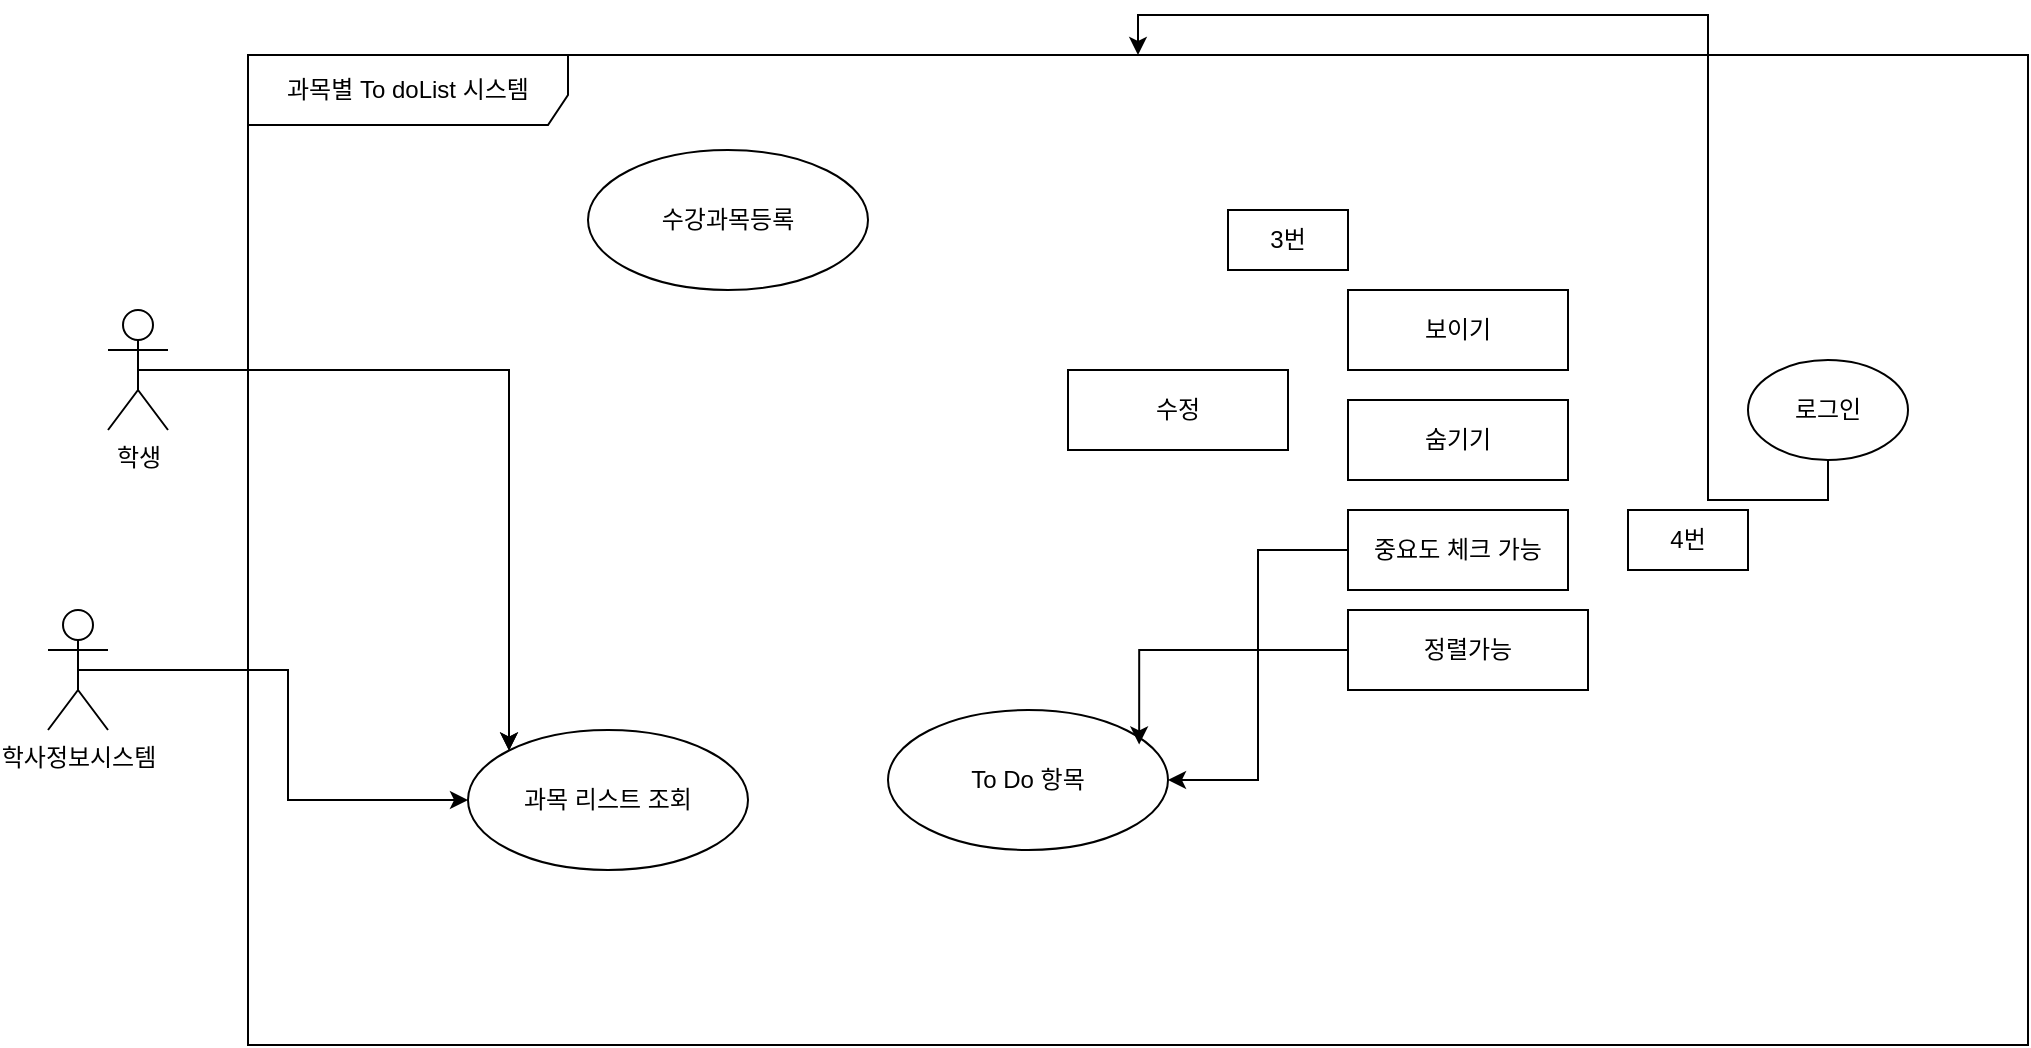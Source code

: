 <mxfile version="24.8.4">
  <diagram name="페이지-1" id="zLDG6PGTuD3OFIEH7AD8">
    <mxGraphModel dx="1050" dy="1622" grid="1" gridSize="10" guides="1" tooltips="1" connect="1" arrows="1" fold="1" page="1" pageScale="1" pageWidth="850" pageHeight="1100" math="0" shadow="0">
      <root>
        <mxCell id="0" />
        <mxCell id="1" parent="0" />
        <mxCell id="EN1RqwOB0s-N4DpJ5f6v-1" style="edgeStyle=orthogonalEdgeStyle;rounded=0;orthogonalLoop=1;jettySize=auto;html=1;entryX=0;entryY=0;entryDx=0;entryDy=0;" parent="1" source="hAZ7BS8OIwkYzedntqdI-1" target="QbLjZGvhFdgdJ97sdlxq-29" edge="1">
          <mxGeometry relative="1" as="geometry" />
        </mxCell>
        <mxCell id="QbLjZGvhFdgdJ97sdlxq-31" style="edgeStyle=orthogonalEdgeStyle;rounded=0;orthogonalLoop=1;jettySize=auto;html=1;exitX=0.5;exitY=0.5;exitDx=0;exitDy=0;exitPerimeter=0;entryX=0;entryY=0;entryDx=0;entryDy=0;" parent="1" source="hAZ7BS8OIwkYzedntqdI-1" target="QbLjZGvhFdgdJ97sdlxq-29" edge="1">
          <mxGeometry relative="1" as="geometry" />
        </mxCell>
        <mxCell id="hAZ7BS8OIwkYzedntqdI-1" value="학생" style="shape=umlActor;verticalLabelPosition=bottom;verticalAlign=top;html=1;outlineConnect=0;" parent="1" vertex="1">
          <mxGeometry x="80" y="140" width="30" height="60" as="geometry" />
        </mxCell>
        <mxCell id="QbLjZGvhFdgdJ97sdlxq-30" style="edgeStyle=orthogonalEdgeStyle;rounded=0;orthogonalLoop=1;jettySize=auto;html=1;exitX=0.5;exitY=0.5;exitDx=0;exitDy=0;exitPerimeter=0;entryX=0;entryY=0.5;entryDx=0;entryDy=0;" parent="1" source="hAZ7BS8OIwkYzedntqdI-2" target="QbLjZGvhFdgdJ97sdlxq-29" edge="1">
          <mxGeometry relative="1" as="geometry" />
        </mxCell>
        <mxCell id="hAZ7BS8OIwkYzedntqdI-2" value="학사정보시스템" style="shape=umlActor;verticalLabelPosition=bottom;verticalAlign=top;html=1;outlineConnect=0;" parent="1" vertex="1">
          <mxGeometry x="50" y="290" width="30" height="60" as="geometry" />
        </mxCell>
        <mxCell id="yUfuFuD09PTQG4UZW8ii-1" value="수강과목등록" style="ellipse;whiteSpace=wrap;html=1;strokeColor=default;align=center;verticalAlign=middle;fontFamily=Helvetica;fontSize=12;fontColor=default;fillColor=default;" parent="1" vertex="1">
          <mxGeometry x="320" y="60" width="140" height="70" as="geometry" />
        </mxCell>
        <mxCell id="QbLjZGvhFdgdJ97sdlxq-1" value="숨기기" style="html=1;whiteSpace=wrap;strokeColor=default;" parent="1" vertex="1">
          <mxGeometry x="700" y="185" width="110" height="40" as="geometry" />
        </mxCell>
        <mxCell id="QbLjZGvhFdgdJ97sdlxq-2" value="보이기" style="html=1;whiteSpace=wrap;" parent="1" vertex="1">
          <mxGeometry x="700" y="130" width="110" height="40" as="geometry" />
        </mxCell>
        <mxCell id="QbLjZGvhFdgdJ97sdlxq-3" value="수정" style="html=1;whiteSpace=wrap;" parent="1" vertex="1">
          <mxGeometry x="560" y="170" width="110" height="40" as="geometry" />
        </mxCell>
        <mxCell id="QbLjZGvhFdgdJ97sdlxq-23" style="edgeStyle=orthogonalEdgeStyle;rounded=0;orthogonalLoop=1;jettySize=auto;html=1;exitX=0;exitY=0.5;exitDx=0;exitDy=0;entryX=1;entryY=0.5;entryDx=0;entryDy=0;" parent="1" source="QbLjZGvhFdgdJ97sdlxq-4" target="QbLjZGvhFdgdJ97sdlxq-22" edge="1">
          <mxGeometry relative="1" as="geometry" />
        </mxCell>
        <mxCell id="QbLjZGvhFdgdJ97sdlxq-4" value="중요도 체크 가능" style="html=1;whiteSpace=wrap;" parent="1" vertex="1">
          <mxGeometry x="700" y="240" width="110" height="40" as="geometry" />
        </mxCell>
        <mxCell id="EN1RqwOB0s-N4DpJ5f6v-2" style="edgeStyle=orthogonalEdgeStyle;rounded=0;orthogonalLoop=1;jettySize=auto;html=1;" parent="1" source="QbLjZGvhFdgdJ97sdlxq-7" target="QbLjZGvhFdgdJ97sdlxq-25" edge="1">
          <mxGeometry relative="1" as="geometry" />
        </mxCell>
        <mxCell id="QbLjZGvhFdgdJ97sdlxq-7" value="로그인" style="ellipse;whiteSpace=wrap;html=1;strokeColor=default;align=center;verticalAlign=middle;fontFamily=Helvetica;fontSize=12;fontColor=default;fillColor=default;" parent="1" vertex="1">
          <mxGeometry x="900" y="165" width="80" height="50" as="geometry" />
        </mxCell>
        <mxCell id="QbLjZGvhFdgdJ97sdlxq-9" value="정렬가능" style="html=1;whiteSpace=wrap;" parent="1" vertex="1">
          <mxGeometry x="700" y="290" width="120" height="40" as="geometry" />
        </mxCell>
        <mxCell id="QbLjZGvhFdgdJ97sdlxq-16" value="3번" style="html=1;whiteSpace=wrap;" parent="1" vertex="1">
          <mxGeometry x="640" y="90" width="60" height="30" as="geometry" />
        </mxCell>
        <mxCell id="QbLjZGvhFdgdJ97sdlxq-20" value="4번" style="html=1;whiteSpace=wrap;" parent="1" vertex="1">
          <mxGeometry x="840" y="240" width="60" height="30" as="geometry" />
        </mxCell>
        <mxCell id="QbLjZGvhFdgdJ97sdlxq-22" value="To Do 항목" style="ellipse;whiteSpace=wrap;html=1;strokeColor=default;align=center;verticalAlign=middle;fontFamily=Helvetica;fontSize=12;fontColor=default;fillColor=default;" parent="1" vertex="1">
          <mxGeometry x="470" y="340" width="140" height="70" as="geometry" />
        </mxCell>
        <mxCell id="QbLjZGvhFdgdJ97sdlxq-24" style="edgeStyle=orthogonalEdgeStyle;rounded=0;orthogonalLoop=1;jettySize=auto;html=1;exitX=0;exitY=0.5;exitDx=0;exitDy=0;entryX=0.897;entryY=0.246;entryDx=0;entryDy=0;entryPerimeter=0;" parent="1" source="QbLjZGvhFdgdJ97sdlxq-9" target="QbLjZGvhFdgdJ97sdlxq-22" edge="1">
          <mxGeometry relative="1" as="geometry" />
        </mxCell>
        <mxCell id="QbLjZGvhFdgdJ97sdlxq-25" value="과목별 To doList 시스템" style="shape=umlFrame;whiteSpace=wrap;html=1;pointerEvents=0;width=160;height=35;" parent="1" vertex="1">
          <mxGeometry x="150" y="12.5" width="890" height="495" as="geometry" />
        </mxCell>
        <mxCell id="QbLjZGvhFdgdJ97sdlxq-29" value="과목 리스트 조회" style="ellipse;whiteSpace=wrap;html=1;strokeColor=default;align=center;verticalAlign=middle;fontFamily=Helvetica;fontSize=12;fontColor=default;fillColor=default;" parent="1" vertex="1">
          <mxGeometry x="260" y="350" width="140" height="70" as="geometry" />
        </mxCell>
      </root>
    </mxGraphModel>
  </diagram>
</mxfile>
